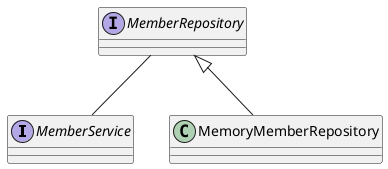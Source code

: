 @startuml
'https://plantuml.com/class-diagram

interface MemberService
interface MemberRepository
class MemoryMemberRepository

MemberRepository -- MemberService
MemberRepository <|-- MemoryMemberRepository

@enduml
